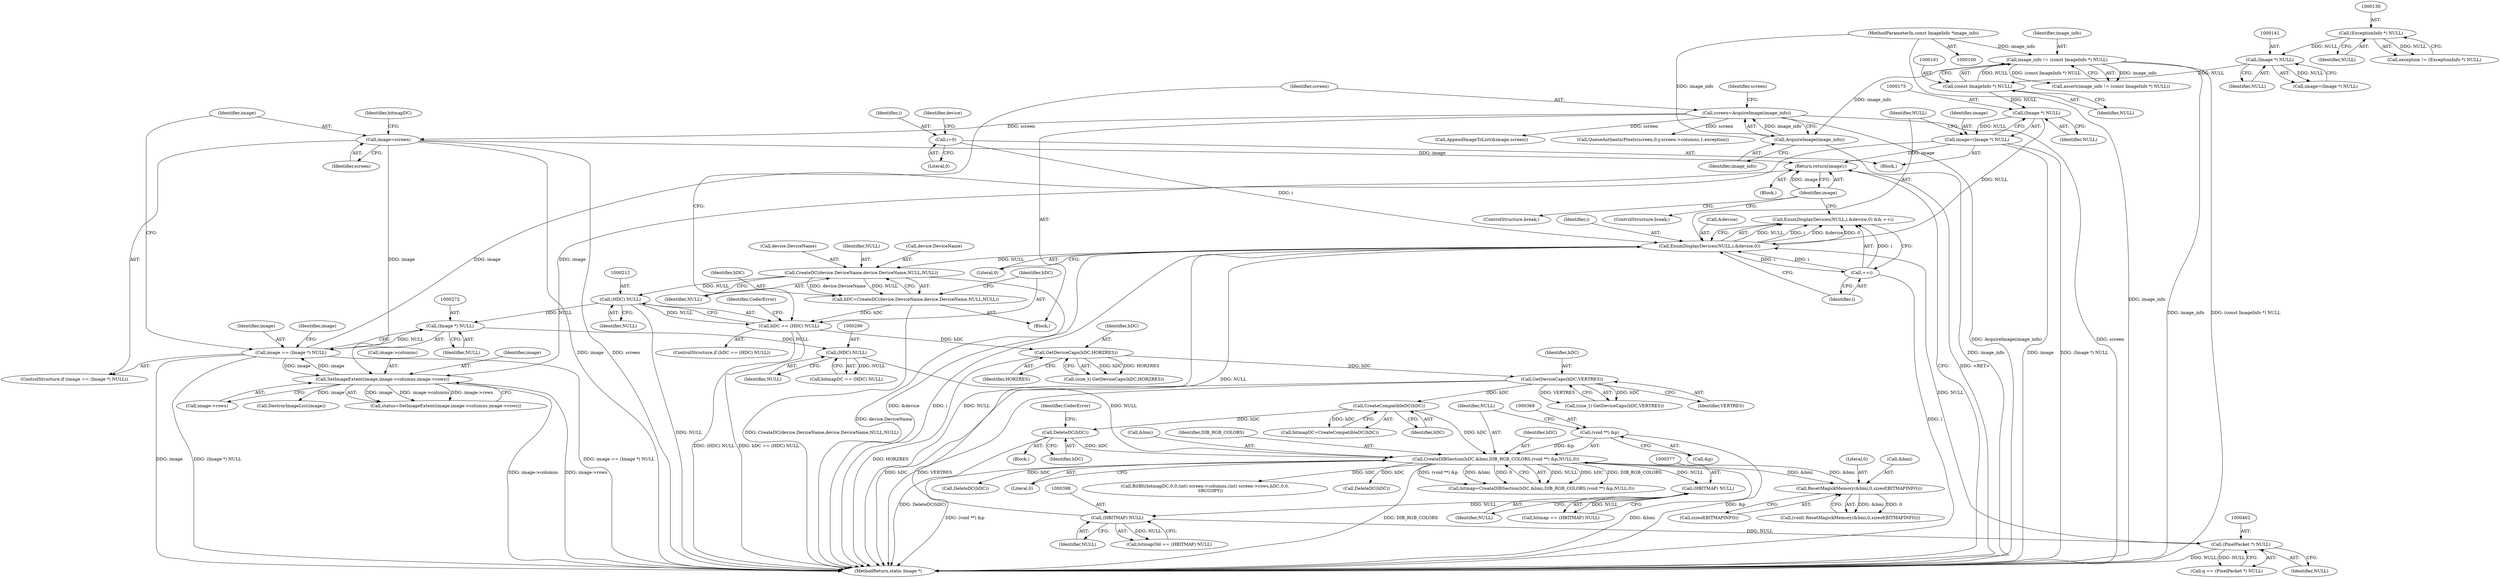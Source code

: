 digraph "0_ImageMagick_f6e9d0d9955e85bdd7540b251cd50d598dacc5e6_55@pointer" {
"1000517" [label="(Return,return(image);)"];
"1000518" [label="(Identifier,image)"];
"1000274" [label="(Call,image=screen)"];
"1000217" [label="(Call,screen=AcquireImage(image_info))"];
"1000219" [label="(Call,AcquireImage(image_info))"];
"1000158" [label="(Call,image_info != (const ImageInfo *) NULL)"];
"1000101" [label="(MethodParameterIn,const ImageInfo *image_info)"];
"1000160" [label="(Call,(const ImageInfo *) NULL)"];
"1000140" [label="(Call,(Image *) NULL)"];
"1000129" [label="(Call,(ExceptionInfo *) NULL)"];
"1000172" [label="(Call,image=(Image *) NULL)"];
"1000174" [label="(Call,(Image *) NULL)"];
"1000269" [label="(Call,image == (Image *) NULL)"];
"1000246" [label="(Call,SetImageExtent(image,image->columns,image->rows))"];
"1000271" [label="(Call,(Image *) NULL)"];
"1000211" [label="(Call,(HDC) NULL)"];
"1000199" [label="(Call,CreateDC(device.DeviceName,device.DeviceName,NULL,NULL))"];
"1000179" [label="(Call,EnumDisplayDevices(NULL,i,&device,0))"];
"1000461" [label="(Call,(PixelPacket *) NULL)"];
"1000397" [label="(Call,(HBITMAP) NULL)"];
"1000376" [label="(Call,(HBITMAP) NULL)"];
"1000362" [label="(Call,CreateDIBSection(hDC,&bmi,DIB_RGB_COLORS,(void **) &p,NULL,0))"];
"1000284" [label="(Call,CreateCompatibleDC(hDC))"];
"1000236" [label="(Call,GetDeviceCaps(hDC,VERTRES))"];
"1000227" [label="(Call,GetDeviceCaps(hDC,HORZRES))"];
"1000209" [label="(Call,hDC == (HDC) NULL)"];
"1000197" [label="(Call,hDC=CreateDC(device.DeviceName,device.DeviceName,NULL,NULL))"];
"1000293" [label="(Call,DeleteDC(hDC))"];
"1000300" [label="(Call,ResetMagickMemory(&bmi,0,sizeof(BITMAPINFO)))"];
"1000367" [label="(Call,(void **) &p)"];
"1000289" [label="(Call,(HDC) NULL)"];
"1000163" [label="(Call,i=0)"];
"1000185" [label="(Call,++i)"];
"1000251" [label="(Call,image->rows)"];
"1000363" [label="(Identifier,hDC)"];
"1000374" [label="(Call,bitmap == (HBITMAP) NULL)"];
"1000131" [label="(Identifier,NULL)"];
"1000371" [label="(Identifier,NULL)"];
"1000184" [label="(Literal,0)"];
"1000127" [label="(Call,exception != (ExceptionInfo *) NULL)"];
"1000206" [label="(Identifier,NULL)"];
"1000186" [label="(Identifier,i)"];
"1000303" [label="(Literal,0)"];
"1000274" [label="(Call,image=screen)"];
"1000296" [label="(Identifier,CoderError)"];
"1000199" [label="(Call,CreateDC(device.DeviceName,device.DeviceName,NULL,NULL))"];
"1000176" [label="(Identifier,NULL)"];
"1000172" [label="(Call,image=(Image *) NULL)"];
"1000380" [label="(Call,DeleteDC(hDC))"];
"1000229" [label="(Identifier,HORZRES)"];
"1000209" [label="(Call,hDC == (HDC) NULL)"];
"1000464" [label="(ControlStructure,break;)"];
"1000395" [label="(Call,bitmapOld == (HBITMAP) NULL)"];
"1000399" [label="(Identifier,NULL)"];
"1000266" [label="(Call,DestroyImageList(image))"];
"1000215" [label="(Identifier,CoderError)"];
"1000234" [label="(Call,(size_t) GetDeviceCaps(hDC,VERTRES))"];
"1000168" [label="(Identifier,device)"];
"1000236" [label="(Call,GetDeviceCaps(hDC,VERTRES))"];
"1000103" [label="(Block,)"];
"1000198" [label="(Identifier,hDC)"];
"1000362" [label="(Call,CreateDIBSection(hDC,&bmi,DIB_RGB_COLORS,(void **) &p,NULL,0))"];
"1000270" [label="(Identifier,image)"];
"1000143" [label="(Block,)"];
"1000282" [label="(Call,bitmapDC=CreateCompatibleDC(hDC))"];
"1000285" [label="(Identifier,hDC)"];
"1000164" [label="(Identifier,i)"];
"1000197" [label="(Call,hDC=CreateDC(device.DeviceName,device.DeviceName,NULL,NULL))"];
"1000213" [label="(Identifier,NULL)"];
"1000519" [label="(MethodReturn,static Image *)"];
"1000159" [label="(Identifier,image_info)"];
"1000187" [label="(Block,)"];
"1000372" [label="(Literal,0)"];
"1000219" [label="(Call,AcquireImage(image_info))"];
"1000518" [label="(Identifier,image)"];
"1000248" [label="(Call,image->columns)"];
"1000275" [label="(Identifier,image)"];
"1000162" [label="(Identifier,NULL)"];
"1000397" [label="(Call,(HBITMAP) NULL)"];
"1000165" [label="(Literal,0)"];
"1000293" [label="(Call,DeleteDC(hDC))"];
"1000278" [label="(Call,AppendImageToList(&image,screen))"];
"1000269" [label="(Call,image == (Image *) NULL)"];
"1000367" [label="(Call,(void **) &p)"];
"1000300" [label="(Call,ResetMagickMemory(&bmi,0,sizeof(BITMAPINFO)))"];
"1000304" [label="(Call,sizeof(BITMAPINFO))"];
"1000369" [label="(Call,&p)"];
"1000410" [label="(Call,BitBlt(bitmapDC,0,0,(int) screen->columns,(int) screen->rows,hDC,0,0,\n        SRCCOPY))"];
"1000160" [label="(Call,(const ImageInfo *) NULL)"];
"1000276" [label="(Identifier,screen)"];
"1000208" [label="(ControlStructure,if (hDC == (HDC) NULL))"];
"1000185" [label="(Call,++i)"];
"1000181" [label="(Identifier,i)"];
"1000129" [label="(Call,(ExceptionInfo *) NULL)"];
"1000218" [label="(Identifier,screen)"];
"1000228" [label="(Identifier,hDC)"];
"1000244" [label="(Call,status=SetImageExtent(image,image->columns,image->rows))"];
"1000225" [label="(Call,(size_t) GetDeviceCaps(hDC,HORZRES))"];
"1000298" [label="(Call,(void) ResetMagickMemory(&bmi,0,sizeof(BITMAPINFO)))"];
"1000142" [label="(Identifier,NULL)"];
"1000207" [label="(Identifier,NULL)"];
"1000401" [label="(Call,DeleteDC(hDC))"];
"1000378" [label="(Identifier,NULL)"];
"1000283" [label="(Identifier,bitmapDC)"];
"1000463" [label="(Identifier,NULL)"];
"1000271" [label="(Call,(Image *) NULL)"];
"1000158" [label="(Call,image_info != (const ImageInfo *) NULL)"];
"1000268" [label="(ControlStructure,if (image == (Image *) NULL))"];
"1000220" [label="(Identifier,image_info)"];
"1000238" [label="(Identifier,VERTRES)"];
"1000246" [label="(Call,SetImageExtent(image,image->columns,image->rows))"];
"1000157" [label="(Call,assert(image_info != (const ImageInfo *) NULL))"];
"1000294" [label="(Identifier,hDC)"];
"1000210" [label="(Identifier,hDC)"];
"1000517" [label="(Return,return(image);)"];
"1000200" [label="(Call,device.DeviceName)"];
"1000284" [label="(Call,CreateCompatibleDC(hDC))"];
"1000273" [label="(Identifier,NULL)"];
"1000179" [label="(Call,EnumDisplayDevices(NULL,i,&device,0))"];
"1000301" [label="(Call,&bmi)"];
"1000178" [label="(Call,EnumDisplayDevices(NULL,i,&device,0) && ++i)"];
"1000237" [label="(Identifier,hDC)"];
"1000163" [label="(Call,i=0)"];
"1000223" [label="(Identifier,screen)"];
"1000138" [label="(Call,image=(Image *) NULL)"];
"1000227" [label="(Call,GetDeviceCaps(hDC,HORZRES))"];
"1000180" [label="(Identifier,NULL)"];
"1000140" [label="(Call,(Image *) NULL)"];
"1000360" [label="(Call,bitmap=CreateDIBSection(hDC,&bmi,DIB_RGB_COLORS,(void **) &p,NULL,0))"];
"1000364" [label="(Call,&bmi)"];
"1000291" [label="(Identifier,NULL)"];
"1000287" [label="(Call,bitmapDC == (HDC) NULL)"];
"1000280" [label="(Identifier,image)"];
"1000461" [label="(Call,(PixelPacket *) NULL)"];
"1000376" [label="(Call,(HBITMAP) NULL)"];
"1000101" [label="(MethodParameterIn,const ImageInfo *image_info)"];
"1000203" [label="(Call,device.DeviceName)"];
"1000366" [label="(Identifier,DIB_RGB_COLORS)"];
"1000292" [label="(Block,)"];
"1000174" [label="(Call,(Image *) NULL)"];
"1000211" [label="(Call,(HDC) NULL)"];
"1000247" [label="(Identifier,image)"];
"1000173" [label="(Identifier,image)"];
"1000289" [label="(Call,(HDC) NULL)"];
"1000217" [label="(Call,screen=AcquireImage(image_info))"];
"1000449" [label="(Call,QueueAuthenticPixels(screen,0,y,screen->columns,1,exception))"];
"1000459" [label="(Call,q == (PixelPacket *) NULL)"];
"1000510" [label="(ControlStructure,break;)"];
"1000182" [label="(Call,&device)"];
"1000517" -> "1000103"  [label="AST: "];
"1000517" -> "1000518"  [label="CFG: "];
"1000518" -> "1000517"  [label="AST: "];
"1000519" -> "1000517"  [label="CFG: "];
"1000517" -> "1000519"  [label="DDG: <RET>"];
"1000518" -> "1000517"  [label="DDG: image"];
"1000274" -> "1000517"  [label="DDG: image"];
"1000172" -> "1000517"  [label="DDG: image"];
"1000269" -> "1000517"  [label="DDG: image"];
"1000518" -> "1000178"  [label="CFG: "];
"1000518" -> "1000464"  [label="CFG: "];
"1000518" -> "1000510"  [label="CFG: "];
"1000274" -> "1000268"  [label="AST: "];
"1000274" -> "1000276"  [label="CFG: "];
"1000275" -> "1000274"  [label="AST: "];
"1000276" -> "1000274"  [label="AST: "];
"1000283" -> "1000274"  [label="CFG: "];
"1000274" -> "1000519"  [label="DDG: image"];
"1000274" -> "1000519"  [label="DDG: screen"];
"1000274" -> "1000246"  [label="DDG: image"];
"1000217" -> "1000274"  [label="DDG: screen"];
"1000217" -> "1000187"  [label="AST: "];
"1000217" -> "1000219"  [label="CFG: "];
"1000218" -> "1000217"  [label="AST: "];
"1000219" -> "1000217"  [label="AST: "];
"1000223" -> "1000217"  [label="CFG: "];
"1000217" -> "1000519"  [label="DDG: AcquireImage(image_info)"];
"1000217" -> "1000519"  [label="DDG: screen"];
"1000219" -> "1000217"  [label="DDG: image_info"];
"1000217" -> "1000278"  [label="DDG: screen"];
"1000217" -> "1000449"  [label="DDG: screen"];
"1000219" -> "1000220"  [label="CFG: "];
"1000220" -> "1000219"  [label="AST: "];
"1000219" -> "1000519"  [label="DDG: image_info"];
"1000158" -> "1000219"  [label="DDG: image_info"];
"1000101" -> "1000219"  [label="DDG: image_info"];
"1000158" -> "1000157"  [label="AST: "];
"1000158" -> "1000160"  [label="CFG: "];
"1000159" -> "1000158"  [label="AST: "];
"1000160" -> "1000158"  [label="AST: "];
"1000157" -> "1000158"  [label="CFG: "];
"1000158" -> "1000519"  [label="DDG: image_info"];
"1000158" -> "1000519"  [label="DDG: (const ImageInfo *) NULL"];
"1000158" -> "1000157"  [label="DDG: image_info"];
"1000158" -> "1000157"  [label="DDG: (const ImageInfo *) NULL"];
"1000101" -> "1000158"  [label="DDG: image_info"];
"1000160" -> "1000158"  [label="DDG: NULL"];
"1000101" -> "1000100"  [label="AST: "];
"1000101" -> "1000519"  [label="DDG: image_info"];
"1000160" -> "1000162"  [label="CFG: "];
"1000161" -> "1000160"  [label="AST: "];
"1000162" -> "1000160"  [label="AST: "];
"1000140" -> "1000160"  [label="DDG: NULL"];
"1000160" -> "1000174"  [label="DDG: NULL"];
"1000140" -> "1000138"  [label="AST: "];
"1000140" -> "1000142"  [label="CFG: "];
"1000141" -> "1000140"  [label="AST: "];
"1000142" -> "1000140"  [label="AST: "];
"1000138" -> "1000140"  [label="CFG: "];
"1000140" -> "1000138"  [label="DDG: NULL"];
"1000129" -> "1000140"  [label="DDG: NULL"];
"1000129" -> "1000127"  [label="AST: "];
"1000129" -> "1000131"  [label="CFG: "];
"1000130" -> "1000129"  [label="AST: "];
"1000131" -> "1000129"  [label="AST: "];
"1000127" -> "1000129"  [label="CFG: "];
"1000129" -> "1000127"  [label="DDG: NULL"];
"1000172" -> "1000143"  [label="AST: "];
"1000172" -> "1000174"  [label="CFG: "];
"1000173" -> "1000172"  [label="AST: "];
"1000174" -> "1000172"  [label="AST: "];
"1000180" -> "1000172"  [label="CFG: "];
"1000172" -> "1000519"  [label="DDG: image"];
"1000172" -> "1000519"  [label="DDG: (Image *) NULL"];
"1000174" -> "1000172"  [label="DDG: NULL"];
"1000172" -> "1000246"  [label="DDG: image"];
"1000174" -> "1000176"  [label="CFG: "];
"1000175" -> "1000174"  [label="AST: "];
"1000176" -> "1000174"  [label="AST: "];
"1000174" -> "1000179"  [label="DDG: NULL"];
"1000269" -> "1000268"  [label="AST: "];
"1000269" -> "1000271"  [label="CFG: "];
"1000270" -> "1000269"  [label="AST: "];
"1000271" -> "1000269"  [label="AST: "];
"1000275" -> "1000269"  [label="CFG: "];
"1000280" -> "1000269"  [label="CFG: "];
"1000269" -> "1000519"  [label="DDG: image == (Image *) NULL"];
"1000269" -> "1000519"  [label="DDG: image"];
"1000269" -> "1000519"  [label="DDG: (Image *) NULL"];
"1000269" -> "1000246"  [label="DDG: image"];
"1000246" -> "1000269"  [label="DDG: image"];
"1000271" -> "1000269"  [label="DDG: NULL"];
"1000246" -> "1000244"  [label="AST: "];
"1000246" -> "1000251"  [label="CFG: "];
"1000247" -> "1000246"  [label="AST: "];
"1000248" -> "1000246"  [label="AST: "];
"1000251" -> "1000246"  [label="AST: "];
"1000244" -> "1000246"  [label="CFG: "];
"1000246" -> "1000519"  [label="DDG: image->columns"];
"1000246" -> "1000519"  [label="DDG: image->rows"];
"1000246" -> "1000244"  [label="DDG: image"];
"1000246" -> "1000244"  [label="DDG: image->columns"];
"1000246" -> "1000244"  [label="DDG: image->rows"];
"1000246" -> "1000266"  [label="DDG: image"];
"1000271" -> "1000273"  [label="CFG: "];
"1000272" -> "1000271"  [label="AST: "];
"1000273" -> "1000271"  [label="AST: "];
"1000211" -> "1000271"  [label="DDG: NULL"];
"1000271" -> "1000289"  [label="DDG: NULL"];
"1000211" -> "1000209"  [label="AST: "];
"1000211" -> "1000213"  [label="CFG: "];
"1000212" -> "1000211"  [label="AST: "];
"1000213" -> "1000211"  [label="AST: "];
"1000209" -> "1000211"  [label="CFG: "];
"1000211" -> "1000519"  [label="DDG: NULL"];
"1000211" -> "1000209"  [label="DDG: NULL"];
"1000199" -> "1000211"  [label="DDG: NULL"];
"1000199" -> "1000197"  [label="AST: "];
"1000199" -> "1000207"  [label="CFG: "];
"1000200" -> "1000199"  [label="AST: "];
"1000203" -> "1000199"  [label="AST: "];
"1000206" -> "1000199"  [label="AST: "];
"1000207" -> "1000199"  [label="AST: "];
"1000197" -> "1000199"  [label="CFG: "];
"1000199" -> "1000519"  [label="DDG: device.DeviceName"];
"1000199" -> "1000197"  [label="DDG: device.DeviceName"];
"1000199" -> "1000197"  [label="DDG: NULL"];
"1000179" -> "1000199"  [label="DDG: NULL"];
"1000179" -> "1000178"  [label="AST: "];
"1000179" -> "1000184"  [label="CFG: "];
"1000180" -> "1000179"  [label="AST: "];
"1000181" -> "1000179"  [label="AST: "];
"1000182" -> "1000179"  [label="AST: "];
"1000184" -> "1000179"  [label="AST: "];
"1000186" -> "1000179"  [label="CFG: "];
"1000178" -> "1000179"  [label="CFG: "];
"1000179" -> "1000519"  [label="DDG: &device"];
"1000179" -> "1000519"  [label="DDG: i"];
"1000179" -> "1000519"  [label="DDG: NULL"];
"1000179" -> "1000178"  [label="DDG: NULL"];
"1000179" -> "1000178"  [label="DDG: i"];
"1000179" -> "1000178"  [label="DDG: &device"];
"1000179" -> "1000178"  [label="DDG: 0"];
"1000461" -> "1000179"  [label="DDG: NULL"];
"1000397" -> "1000179"  [label="DDG: NULL"];
"1000163" -> "1000179"  [label="DDG: i"];
"1000185" -> "1000179"  [label="DDG: i"];
"1000179" -> "1000185"  [label="DDG: i"];
"1000461" -> "1000459"  [label="AST: "];
"1000461" -> "1000463"  [label="CFG: "];
"1000462" -> "1000461"  [label="AST: "];
"1000463" -> "1000461"  [label="AST: "];
"1000459" -> "1000461"  [label="CFG: "];
"1000461" -> "1000519"  [label="DDG: NULL"];
"1000461" -> "1000459"  [label="DDG: NULL"];
"1000397" -> "1000461"  [label="DDG: NULL"];
"1000397" -> "1000395"  [label="AST: "];
"1000397" -> "1000399"  [label="CFG: "];
"1000398" -> "1000397"  [label="AST: "];
"1000399" -> "1000397"  [label="AST: "];
"1000395" -> "1000397"  [label="CFG: "];
"1000397" -> "1000395"  [label="DDG: NULL"];
"1000376" -> "1000397"  [label="DDG: NULL"];
"1000376" -> "1000374"  [label="AST: "];
"1000376" -> "1000378"  [label="CFG: "];
"1000377" -> "1000376"  [label="AST: "];
"1000378" -> "1000376"  [label="AST: "];
"1000374" -> "1000376"  [label="CFG: "];
"1000376" -> "1000374"  [label="DDG: NULL"];
"1000362" -> "1000376"  [label="DDG: NULL"];
"1000362" -> "1000360"  [label="AST: "];
"1000362" -> "1000372"  [label="CFG: "];
"1000363" -> "1000362"  [label="AST: "];
"1000364" -> "1000362"  [label="AST: "];
"1000366" -> "1000362"  [label="AST: "];
"1000367" -> "1000362"  [label="AST: "];
"1000371" -> "1000362"  [label="AST: "];
"1000372" -> "1000362"  [label="AST: "];
"1000360" -> "1000362"  [label="CFG: "];
"1000362" -> "1000519"  [label="DDG: &bmi"];
"1000362" -> "1000519"  [label="DDG: (void **) &p"];
"1000362" -> "1000519"  [label="DDG: DIB_RGB_COLORS"];
"1000362" -> "1000300"  [label="DDG: &bmi"];
"1000362" -> "1000360"  [label="DDG: NULL"];
"1000362" -> "1000360"  [label="DDG: hDC"];
"1000362" -> "1000360"  [label="DDG: DIB_RGB_COLORS"];
"1000362" -> "1000360"  [label="DDG: (void **) &p"];
"1000362" -> "1000360"  [label="DDG: &bmi"];
"1000362" -> "1000360"  [label="DDG: 0"];
"1000284" -> "1000362"  [label="DDG: hDC"];
"1000293" -> "1000362"  [label="DDG: hDC"];
"1000300" -> "1000362"  [label="DDG: &bmi"];
"1000367" -> "1000362"  [label="DDG: &p"];
"1000289" -> "1000362"  [label="DDG: NULL"];
"1000362" -> "1000380"  [label="DDG: hDC"];
"1000362" -> "1000401"  [label="DDG: hDC"];
"1000362" -> "1000410"  [label="DDG: hDC"];
"1000284" -> "1000282"  [label="AST: "];
"1000284" -> "1000285"  [label="CFG: "];
"1000285" -> "1000284"  [label="AST: "];
"1000282" -> "1000284"  [label="CFG: "];
"1000284" -> "1000282"  [label="DDG: hDC"];
"1000236" -> "1000284"  [label="DDG: hDC"];
"1000284" -> "1000293"  [label="DDG: hDC"];
"1000236" -> "1000234"  [label="AST: "];
"1000236" -> "1000238"  [label="CFG: "];
"1000237" -> "1000236"  [label="AST: "];
"1000238" -> "1000236"  [label="AST: "];
"1000234" -> "1000236"  [label="CFG: "];
"1000236" -> "1000519"  [label="DDG: hDC"];
"1000236" -> "1000519"  [label="DDG: VERTRES"];
"1000236" -> "1000234"  [label="DDG: hDC"];
"1000236" -> "1000234"  [label="DDG: VERTRES"];
"1000227" -> "1000236"  [label="DDG: hDC"];
"1000227" -> "1000225"  [label="AST: "];
"1000227" -> "1000229"  [label="CFG: "];
"1000228" -> "1000227"  [label="AST: "];
"1000229" -> "1000227"  [label="AST: "];
"1000225" -> "1000227"  [label="CFG: "];
"1000227" -> "1000519"  [label="DDG: HORZRES"];
"1000227" -> "1000225"  [label="DDG: hDC"];
"1000227" -> "1000225"  [label="DDG: HORZRES"];
"1000209" -> "1000227"  [label="DDG: hDC"];
"1000209" -> "1000208"  [label="AST: "];
"1000210" -> "1000209"  [label="AST: "];
"1000215" -> "1000209"  [label="CFG: "];
"1000218" -> "1000209"  [label="CFG: "];
"1000209" -> "1000519"  [label="DDG: hDC == (HDC) NULL"];
"1000209" -> "1000519"  [label="DDG: (HDC) NULL"];
"1000197" -> "1000209"  [label="DDG: hDC"];
"1000197" -> "1000187"  [label="AST: "];
"1000198" -> "1000197"  [label="AST: "];
"1000210" -> "1000197"  [label="CFG: "];
"1000197" -> "1000519"  [label="DDG: CreateDC(device.DeviceName,device.DeviceName,NULL,NULL)"];
"1000293" -> "1000292"  [label="AST: "];
"1000293" -> "1000294"  [label="CFG: "];
"1000294" -> "1000293"  [label="AST: "];
"1000296" -> "1000293"  [label="CFG: "];
"1000293" -> "1000519"  [label="DDG: DeleteDC(hDC)"];
"1000300" -> "1000298"  [label="AST: "];
"1000300" -> "1000304"  [label="CFG: "];
"1000301" -> "1000300"  [label="AST: "];
"1000303" -> "1000300"  [label="AST: "];
"1000304" -> "1000300"  [label="AST: "];
"1000298" -> "1000300"  [label="CFG: "];
"1000300" -> "1000298"  [label="DDG: &bmi"];
"1000300" -> "1000298"  [label="DDG: 0"];
"1000367" -> "1000369"  [label="CFG: "];
"1000368" -> "1000367"  [label="AST: "];
"1000369" -> "1000367"  [label="AST: "];
"1000371" -> "1000367"  [label="CFG: "];
"1000367" -> "1000519"  [label="DDG: &p"];
"1000289" -> "1000287"  [label="AST: "];
"1000289" -> "1000291"  [label="CFG: "];
"1000290" -> "1000289"  [label="AST: "];
"1000291" -> "1000289"  [label="AST: "];
"1000287" -> "1000289"  [label="CFG: "];
"1000289" -> "1000287"  [label="DDG: NULL"];
"1000163" -> "1000143"  [label="AST: "];
"1000163" -> "1000165"  [label="CFG: "];
"1000164" -> "1000163"  [label="AST: "];
"1000165" -> "1000163"  [label="AST: "];
"1000168" -> "1000163"  [label="CFG: "];
"1000185" -> "1000178"  [label="AST: "];
"1000185" -> "1000186"  [label="CFG: "];
"1000186" -> "1000185"  [label="AST: "];
"1000178" -> "1000185"  [label="CFG: "];
"1000185" -> "1000519"  [label="DDG: i"];
"1000185" -> "1000178"  [label="DDG: i"];
}
